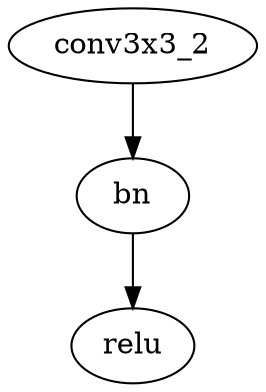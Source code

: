 digraph blocksr_b {
    conv3x3_2 [op_type="conv3x3_2",
           input=yes];
    bn [op_type="conv3x3_2"];
    relu [op_type="relu",
           output=yes];

    conv3x3_2 -> bn -> relu
}